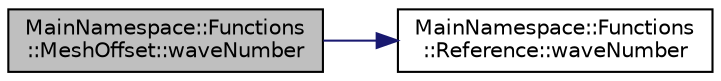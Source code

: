digraph "MainNamespace::Functions::MeshOffset::waveNumber"
{
 // INTERACTIVE_SVG=YES
 // LATEX_PDF_SIZE
  edge [fontname="Helvetica",fontsize="10",labelfontname="Helvetica",labelfontsize="10"];
  node [fontname="Helvetica",fontsize="10",shape=record];
  rankdir="LR";
  Node1 [label="MainNamespace::Functions\l::MeshOffset::waveNumber",height=0.2,width=0.4,color="black", fillcolor="grey75", style="filled", fontcolor="black",tooltip="Getter."];
  Node1 -> Node2 [color="midnightblue",fontsize="10",style="solid",fontname="Helvetica"];
  Node2 [label="MainNamespace::Functions\l::Reference::waveNumber",height=0.2,width=0.4,color="black", fillcolor="white", style="filled",URL="$class_main_namespace_1_1_functions_1_1_reference.html#a351dbe5e53e0f80cc317da2f6d71b8dd",tooltip="Getter."];
}
